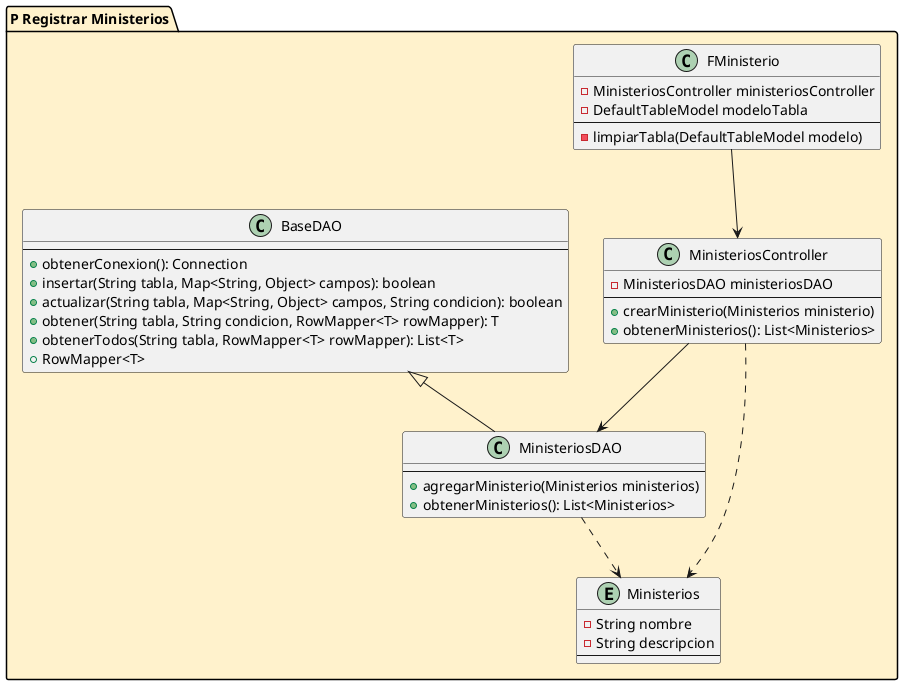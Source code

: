 @startuml
package "P Registrar Ministerios" #FFF2CC {
  class "FMinisterio" as fministerio {
  -MinisteriosController ministeriosController
  -DefaultTableModel modeloTabla
  --
  -limpiarTabla(DefaultTableModel modelo)
  }
  class "MinisteriosController" as ctrministerio{
  -MinisteriosDAO ministeriosDAO
  --
  +crearMinisterio(Ministerios ministerio)
  +obtenerMinisterios(): List<Ministerios>
  }

  class "MinisteriosDAO" as daoministerios{
  --
  +agregarMinisterio(Ministerios ministerios)
  +obtenerMinisterios(): List<Ministerios>
  }

  class "BaseDAO" as daobase {
  --
  +obtenerConexion(): Connection
  +insertar(String tabla, Map<String, Object> campos): boolean
  +actualizar(String tabla, Map<String, Object> campos, String condicion): boolean
  +obtener(String tabla, String condicion, RowMapper<T> rowMapper): T
  +obtenerTodos(String tabla, RowMapper<T> rowMapper): List<T>
  +RowMapper<T>
  }

  entity "Ministerios" as ministerios{
      -String nombre
      -String descripcion
      --
  }

  fministerio --> ctrministerio
  ctrministerio --> daoministerios
  daobase <|-- daoministerios
  ctrministerio ..> ministerios
  daoministerios ..> ministerios
}


@enduml